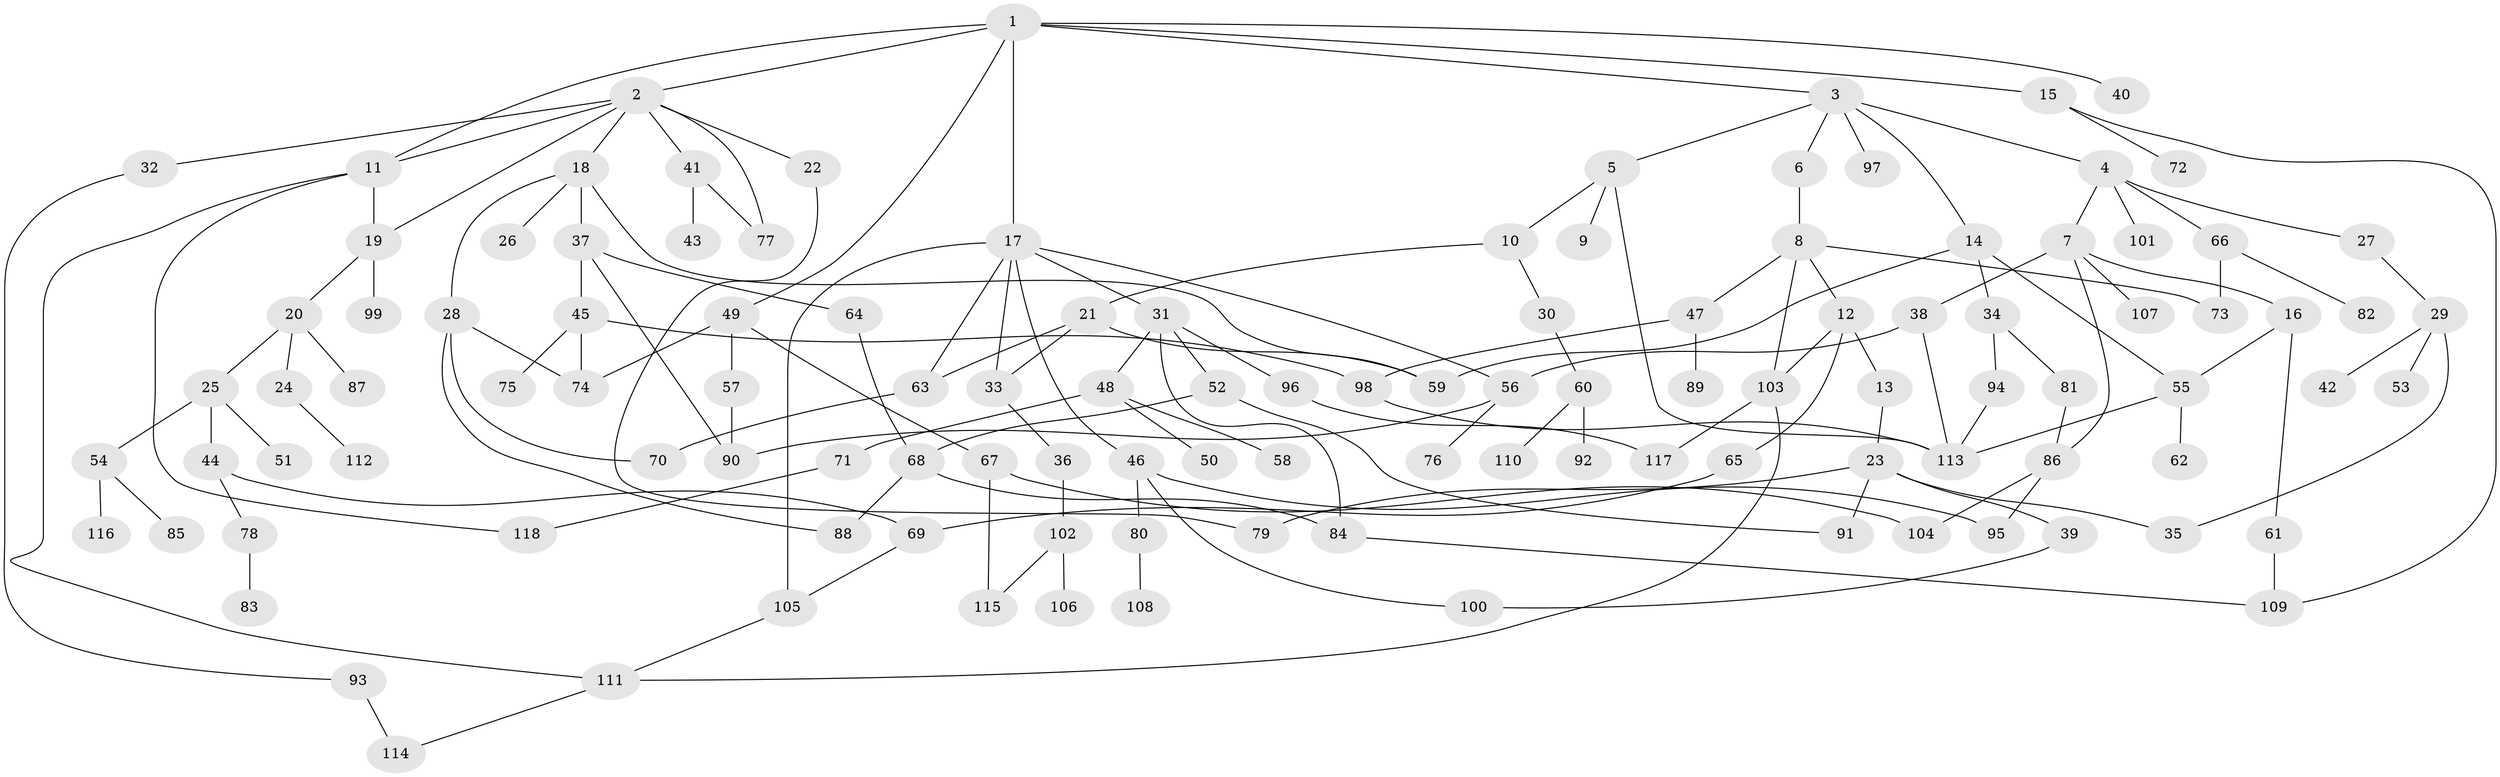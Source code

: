 // Generated by graph-tools (version 1.1) at 2025/10/02/27/25 16:10:56]
// undirected, 118 vertices, 158 edges
graph export_dot {
graph [start="1"]
  node [color=gray90,style=filled];
  1;
  2;
  3;
  4;
  5;
  6;
  7;
  8;
  9;
  10;
  11;
  12;
  13;
  14;
  15;
  16;
  17;
  18;
  19;
  20;
  21;
  22;
  23;
  24;
  25;
  26;
  27;
  28;
  29;
  30;
  31;
  32;
  33;
  34;
  35;
  36;
  37;
  38;
  39;
  40;
  41;
  42;
  43;
  44;
  45;
  46;
  47;
  48;
  49;
  50;
  51;
  52;
  53;
  54;
  55;
  56;
  57;
  58;
  59;
  60;
  61;
  62;
  63;
  64;
  65;
  66;
  67;
  68;
  69;
  70;
  71;
  72;
  73;
  74;
  75;
  76;
  77;
  78;
  79;
  80;
  81;
  82;
  83;
  84;
  85;
  86;
  87;
  88;
  89;
  90;
  91;
  92;
  93;
  94;
  95;
  96;
  97;
  98;
  99;
  100;
  101;
  102;
  103;
  104;
  105;
  106;
  107;
  108;
  109;
  110;
  111;
  112;
  113;
  114;
  115;
  116;
  117;
  118;
  1 -- 2;
  1 -- 3;
  1 -- 11;
  1 -- 15;
  1 -- 17;
  1 -- 40;
  1 -- 49;
  2 -- 18;
  2 -- 19;
  2 -- 22;
  2 -- 32;
  2 -- 41;
  2 -- 77;
  2 -- 11;
  3 -- 4;
  3 -- 5;
  3 -- 6;
  3 -- 14;
  3 -- 97;
  4 -- 7;
  4 -- 27;
  4 -- 66;
  4 -- 101;
  5 -- 9;
  5 -- 10;
  5 -- 113;
  6 -- 8;
  7 -- 16;
  7 -- 38;
  7 -- 107;
  7 -- 86;
  8 -- 12;
  8 -- 47;
  8 -- 73;
  8 -- 103;
  10 -- 21;
  10 -- 30;
  11 -- 111;
  11 -- 19;
  11 -- 118;
  12 -- 13;
  12 -- 65;
  12 -- 103;
  13 -- 23;
  14 -- 34;
  14 -- 55;
  14 -- 59;
  15 -- 72;
  15 -- 109;
  16 -- 61;
  16 -- 55;
  17 -- 31;
  17 -- 46;
  17 -- 56;
  17 -- 105;
  17 -- 63;
  17 -- 33;
  18 -- 26;
  18 -- 28;
  18 -- 37;
  18 -- 59;
  19 -- 20;
  19 -- 99;
  20 -- 24;
  20 -- 25;
  20 -- 87;
  21 -- 33;
  21 -- 59;
  21 -- 63;
  22 -- 79;
  23 -- 35;
  23 -- 39;
  23 -- 91;
  23 -- 79;
  24 -- 112;
  25 -- 44;
  25 -- 51;
  25 -- 54;
  27 -- 29;
  28 -- 74;
  28 -- 88;
  28 -- 70;
  29 -- 42;
  29 -- 53;
  29 -- 35;
  30 -- 60;
  31 -- 48;
  31 -- 52;
  31 -- 96;
  31 -- 84;
  32 -- 93;
  33 -- 36;
  34 -- 81;
  34 -- 94;
  36 -- 102;
  37 -- 45;
  37 -- 64;
  37 -- 90;
  38 -- 113;
  38 -- 56;
  39 -- 100;
  41 -- 43;
  41 -- 77;
  44 -- 78;
  44 -- 69;
  45 -- 75;
  45 -- 74;
  45 -- 98;
  46 -- 80;
  46 -- 95;
  46 -- 100;
  47 -- 89;
  47 -- 98;
  48 -- 50;
  48 -- 58;
  48 -- 71;
  49 -- 57;
  49 -- 67;
  49 -- 74;
  52 -- 68;
  52 -- 91;
  54 -- 85;
  54 -- 116;
  55 -- 62;
  55 -- 113;
  56 -- 76;
  56 -- 90;
  57 -- 90;
  60 -- 92;
  60 -- 110;
  61 -- 109;
  63 -- 70;
  64 -- 68;
  65 -- 69;
  66 -- 82;
  66 -- 73;
  67 -- 104;
  67 -- 115;
  68 -- 84;
  68 -- 88;
  69 -- 105;
  71 -- 118;
  78 -- 83;
  80 -- 108;
  81 -- 86;
  84 -- 109;
  86 -- 104;
  86 -- 95;
  93 -- 114;
  94 -- 113;
  96 -- 117;
  98 -- 113;
  102 -- 106;
  102 -- 115;
  103 -- 117;
  103 -- 111;
  105 -- 111;
  111 -- 114;
}
